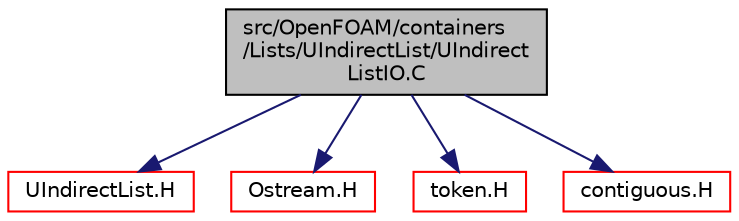 digraph "src/OpenFOAM/containers/Lists/UIndirectList/UIndirectListIO.C"
{
  bgcolor="transparent";
  edge [fontname="Helvetica",fontsize="10",labelfontname="Helvetica",labelfontsize="10"];
  node [fontname="Helvetica",fontsize="10",shape=record];
  Node0 [label="src/OpenFOAM/containers\l/Lists/UIndirectList/UIndirect\lListIO.C",height=0.2,width=0.4,color="black", fillcolor="grey75", style="filled", fontcolor="black"];
  Node0 -> Node1 [color="midnightblue",fontsize="10",style="solid",fontname="Helvetica"];
  Node1 [label="UIndirectList.H",height=0.2,width=0.4,color="red",URL="$a09449.html"];
  Node0 -> Node38 [color="midnightblue",fontsize="10",style="solid",fontname="Helvetica"];
  Node38 [label="Ostream.H",height=0.2,width=0.4,color="red",URL="$a09824.html"];
  Node0 -> Node63 [color="midnightblue",fontsize="10",style="solid",fontname="Helvetica"];
  Node63 [label="token.H",height=0.2,width=0.4,color="red",URL="$a09947.html"];
  Node0 -> Node75 [color="midnightblue",fontsize="10",style="solid",fontname="Helvetica"];
  Node75 [label="contiguous.H",height=0.2,width=0.4,color="red",URL="$a12953.html",tooltip="Template function to specify if the data of a type are contiguous. "];
}
